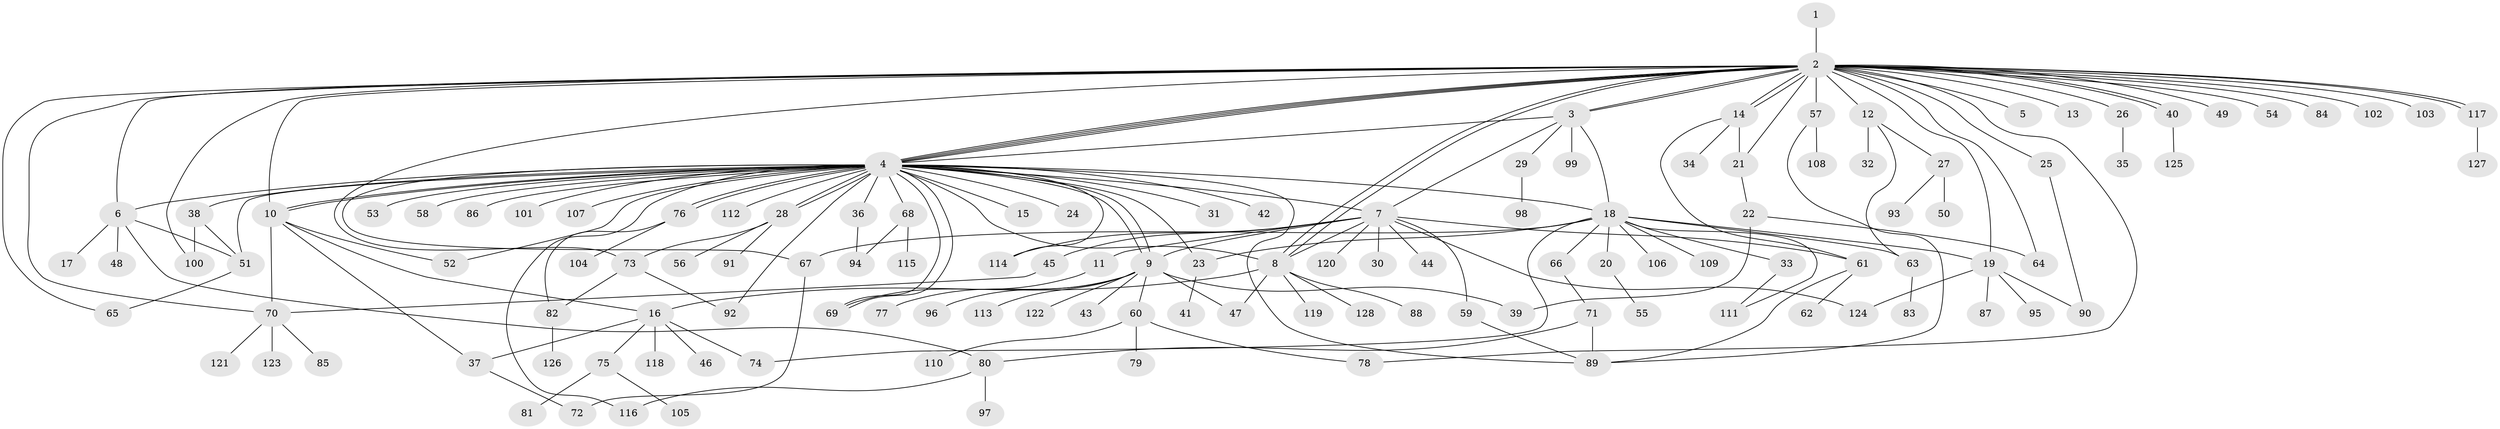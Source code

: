 // coarse degree distribution, {1: 0.8947368421052632, 2: 0.02631578947368421, 8: 0.02631578947368421, 10: 0.02631578947368421, 22: 0.02631578947368421}
// Generated by graph-tools (version 1.1) at 2025/51/03/04/25 21:51:48]
// undirected, 128 vertices, 184 edges
graph export_dot {
graph [start="1"]
  node [color=gray90,style=filled];
  1;
  2;
  3;
  4;
  5;
  6;
  7;
  8;
  9;
  10;
  11;
  12;
  13;
  14;
  15;
  16;
  17;
  18;
  19;
  20;
  21;
  22;
  23;
  24;
  25;
  26;
  27;
  28;
  29;
  30;
  31;
  32;
  33;
  34;
  35;
  36;
  37;
  38;
  39;
  40;
  41;
  42;
  43;
  44;
  45;
  46;
  47;
  48;
  49;
  50;
  51;
  52;
  53;
  54;
  55;
  56;
  57;
  58;
  59;
  60;
  61;
  62;
  63;
  64;
  65;
  66;
  67;
  68;
  69;
  70;
  71;
  72;
  73;
  74;
  75;
  76;
  77;
  78;
  79;
  80;
  81;
  82;
  83;
  84;
  85;
  86;
  87;
  88;
  89;
  90;
  91;
  92;
  93;
  94;
  95;
  96;
  97;
  98;
  99;
  100;
  101;
  102;
  103;
  104;
  105;
  106;
  107;
  108;
  109;
  110;
  111;
  112;
  113;
  114;
  115;
  116;
  117;
  118;
  119;
  120;
  121;
  122;
  123;
  124;
  125;
  126;
  127;
  128;
  1 -- 2;
  2 -- 3;
  2 -- 3;
  2 -- 4;
  2 -- 4;
  2 -- 4;
  2 -- 4;
  2 -- 5;
  2 -- 6;
  2 -- 8;
  2 -- 8;
  2 -- 10;
  2 -- 12;
  2 -- 13;
  2 -- 14;
  2 -- 14;
  2 -- 19;
  2 -- 21;
  2 -- 25;
  2 -- 26;
  2 -- 40;
  2 -- 40;
  2 -- 49;
  2 -- 54;
  2 -- 57;
  2 -- 64;
  2 -- 65;
  2 -- 70;
  2 -- 73;
  2 -- 78;
  2 -- 84;
  2 -- 100;
  2 -- 102;
  2 -- 103;
  2 -- 117;
  2 -- 117;
  3 -- 4;
  3 -- 7;
  3 -- 18;
  3 -- 29;
  3 -- 99;
  4 -- 6;
  4 -- 7;
  4 -- 8;
  4 -- 9;
  4 -- 9;
  4 -- 10;
  4 -- 10;
  4 -- 15;
  4 -- 18;
  4 -- 23;
  4 -- 24;
  4 -- 28;
  4 -- 28;
  4 -- 31;
  4 -- 36;
  4 -- 38;
  4 -- 42;
  4 -- 51;
  4 -- 52;
  4 -- 53;
  4 -- 58;
  4 -- 67;
  4 -- 68;
  4 -- 69;
  4 -- 69;
  4 -- 76;
  4 -- 76;
  4 -- 86;
  4 -- 89;
  4 -- 92;
  4 -- 101;
  4 -- 107;
  4 -- 112;
  4 -- 114;
  4 -- 116;
  6 -- 17;
  6 -- 48;
  6 -- 51;
  6 -- 80;
  7 -- 8;
  7 -- 9;
  7 -- 11;
  7 -- 30;
  7 -- 44;
  7 -- 45;
  7 -- 59;
  7 -- 61;
  7 -- 114;
  7 -- 120;
  7 -- 124;
  8 -- 16;
  8 -- 47;
  8 -- 88;
  8 -- 119;
  8 -- 128;
  9 -- 39;
  9 -- 43;
  9 -- 47;
  9 -- 60;
  9 -- 77;
  9 -- 96;
  9 -- 113;
  9 -- 122;
  10 -- 16;
  10 -- 37;
  10 -- 52;
  10 -- 70;
  11 -- 69;
  12 -- 27;
  12 -- 32;
  12 -- 63;
  14 -- 21;
  14 -- 34;
  14 -- 61;
  16 -- 37;
  16 -- 46;
  16 -- 74;
  16 -- 75;
  16 -- 118;
  18 -- 19;
  18 -- 20;
  18 -- 23;
  18 -- 33;
  18 -- 63;
  18 -- 66;
  18 -- 67;
  18 -- 74;
  18 -- 106;
  18 -- 109;
  18 -- 111;
  19 -- 87;
  19 -- 90;
  19 -- 95;
  19 -- 124;
  20 -- 55;
  21 -- 22;
  22 -- 39;
  22 -- 64;
  23 -- 41;
  25 -- 90;
  26 -- 35;
  27 -- 50;
  27 -- 93;
  28 -- 56;
  28 -- 73;
  28 -- 91;
  29 -- 98;
  33 -- 111;
  36 -- 94;
  37 -- 72;
  38 -- 51;
  38 -- 100;
  40 -- 125;
  45 -- 70;
  51 -- 65;
  57 -- 89;
  57 -- 108;
  59 -- 89;
  60 -- 78;
  60 -- 79;
  60 -- 110;
  61 -- 62;
  61 -- 89;
  63 -- 83;
  66 -- 71;
  67 -- 72;
  68 -- 94;
  68 -- 115;
  70 -- 85;
  70 -- 121;
  70 -- 123;
  71 -- 80;
  71 -- 89;
  73 -- 82;
  73 -- 92;
  75 -- 81;
  75 -- 105;
  76 -- 82;
  76 -- 104;
  80 -- 97;
  80 -- 116;
  82 -- 126;
  117 -- 127;
}
